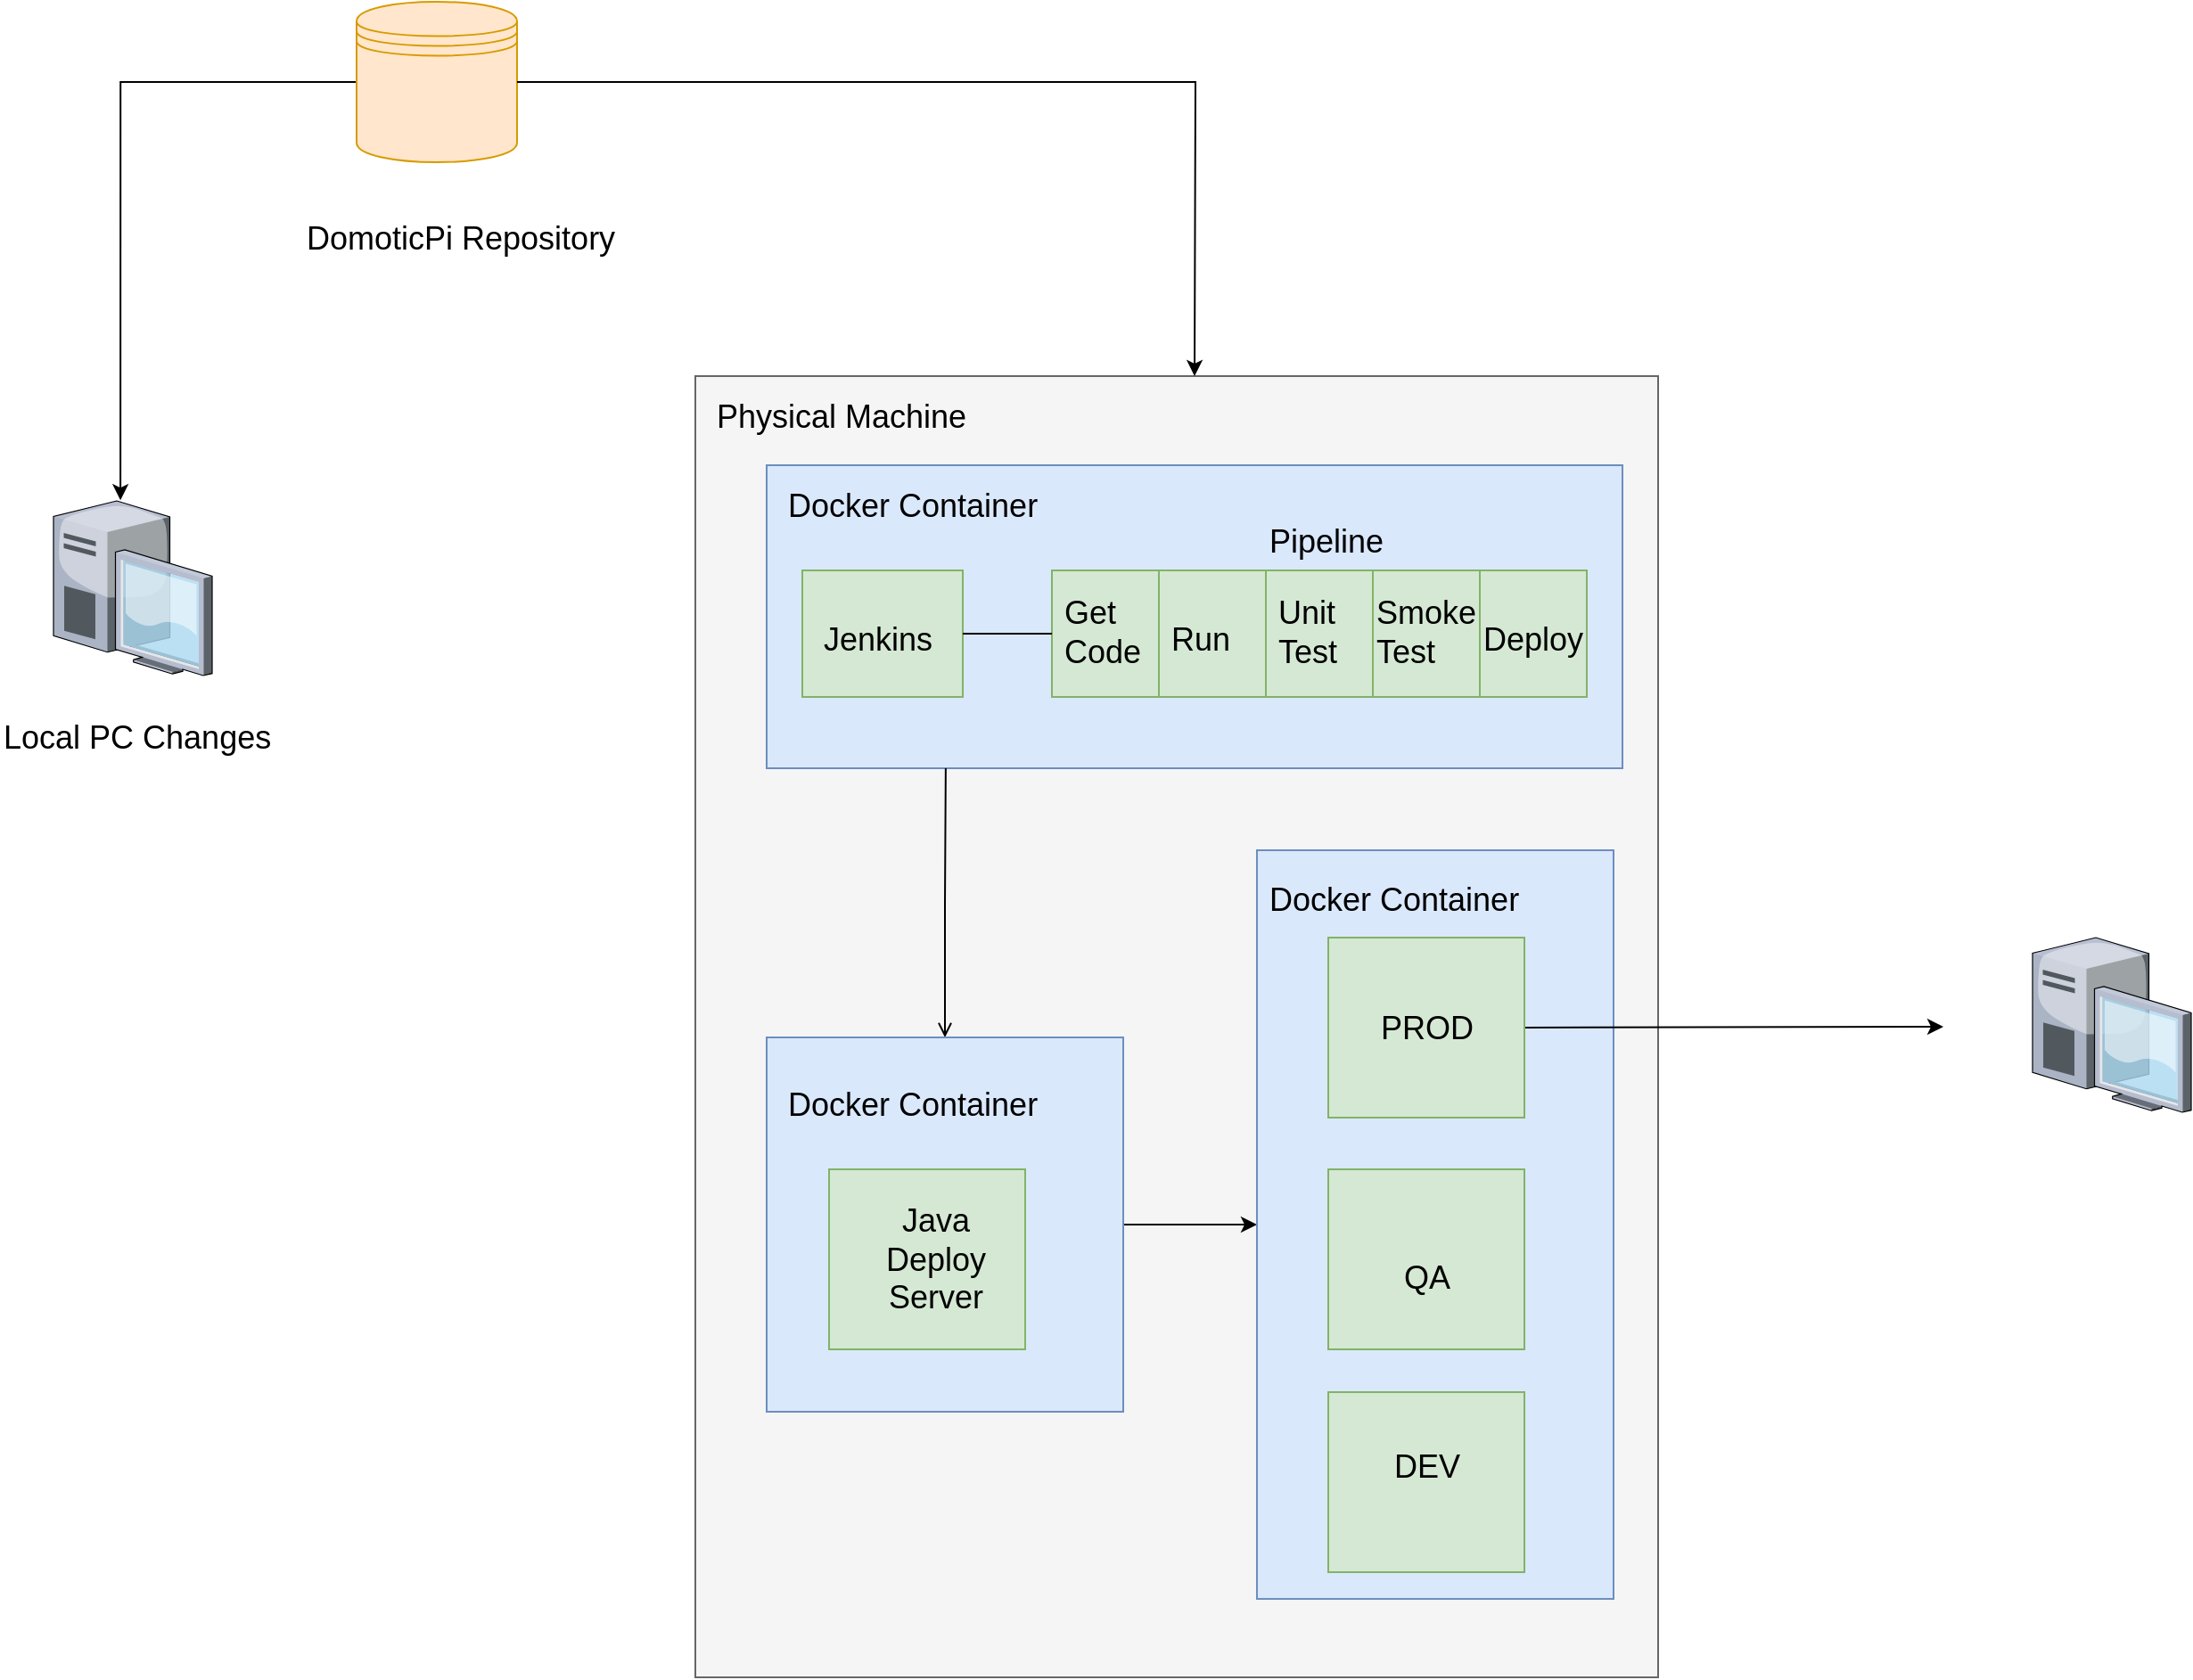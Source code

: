 <mxfile version="12.1.3" type="device" pages="1"><diagram name="Page-1" id="e3a06f82-3646-2815-327d-82caf3d4e204"><mxGraphModel dx="2011" dy="1089" grid="1" gridSize="10" guides="1" tooltips="1" connect="1" arrows="1" fold="1" page="1" pageScale="1.5" pageWidth="1169" pageHeight="826" background="none" math="0" shadow="0"><root><mxCell id="0" style=";html=1;"/><mxCell id="1" style=";html=1;" parent="0"/><mxCell id="6a7d8f32e03d9370-5" value="" style="verticalLabelPosition=bottom;aspect=fixed;html=1;verticalAlign=top;strokeColor=none;shape=mxgraph.citrix.desktop;fillColor=#66B2FF;gradientColor=#0066CC;fontSize=14;" parent="1" vertex="1"><mxGeometry x="240.0" y="480.0" width="89" height="98" as="geometry"/></mxCell><mxCell id="XpiZeQCItq4c70eB2ygq-33" style="edgeStyle=orthogonalEdgeStyle;rounded=0;orthogonalLoop=1;jettySize=auto;html=1;exitX=0;exitY=0.5;exitDx=0;exitDy=0;entryX=0.422;entryY=-0.004;entryDx=0;entryDy=0;entryPerimeter=0;fontSize=18;" edge="1" parent="1" source="XpiZeQCItq4c70eB2ygq-2" target="6a7d8f32e03d9370-5"><mxGeometry relative="1" as="geometry"/></mxCell><mxCell id="XpiZeQCItq4c70eB2ygq-2" value="" style="shape=datastore;whiteSpace=wrap;html=1;fillColor=#ffe6cc;strokeColor=#d79b00;" vertex="1" parent="1"><mxGeometry x="410" y="200" width="90" height="90" as="geometry"/></mxCell><mxCell id="XpiZeQCItq4c70eB2ygq-4" value="DomoticPi Repository" style="text;html=1;resizable=0;points=[];autosize=1;align=left;verticalAlign=top;spacingTop=-4;fontSize=18;" vertex="1" parent="1"><mxGeometry x="380" y="320" width="130" height="20" as="geometry"/></mxCell><mxCell id="XpiZeQCItq4c70eB2ygq-5" value="Local PC Changes&lt;br&gt;" style="text;html=1;resizable=0;points=[];autosize=1;align=left;verticalAlign=top;spacingTop=-4;fontSize=18;" vertex="1" parent="1"><mxGeometry x="210" y="600" width="170" height="20" as="geometry"/></mxCell><mxCell id="XpiZeQCItq4c70eB2ygq-9" value="" style="rounded=0;whiteSpace=wrap;html=1;fontSize=18;fillColor=#f5f5f5;strokeColor=#666666;fontColor=#333333;" vertex="1" parent="1"><mxGeometry x="600" y="410" width="540" height="730" as="geometry"/></mxCell><mxCell id="XpiZeQCItq4c70eB2ygq-10" value="" style="rounded=0;whiteSpace=wrap;html=1;fontSize=18;fillColor=#dae8fc;strokeColor=#6c8ebf;" vertex="1" parent="1"><mxGeometry x="640" y="460" width="480" height="170" as="geometry"/></mxCell><mxCell id="XpiZeQCItq4c70eB2ygq-50" style="edgeStyle=orthogonalEdgeStyle;rounded=0;orthogonalLoop=1;jettySize=auto;html=1;exitX=1;exitY=0.5;exitDx=0;exitDy=0;entryX=0;entryY=0.5;entryDx=0;entryDy=0;fontSize=18;" edge="1" parent="1" source="XpiZeQCItq4c70eB2ygq-11" target="XpiZeQCItq4c70eB2ygq-43"><mxGeometry relative="1" as="geometry"/></mxCell><mxCell id="XpiZeQCItq4c70eB2ygq-51" style="edgeStyle=orthogonalEdgeStyle;rounded=0;orthogonalLoop=1;jettySize=auto;html=1;exitX=0.5;exitY=0;exitDx=0;exitDy=0;fontSize=18;endArrow=none;endFill=0;startArrow=open;startFill=0;" edge="1" parent="1" source="XpiZeQCItq4c70eB2ygq-11"><mxGeometry relative="1" as="geometry"><mxPoint x="740.429" y="630" as="targetPoint"/></mxGeometry></mxCell><mxCell id="XpiZeQCItq4c70eB2ygq-11" value="" style="rounded=0;whiteSpace=wrap;html=1;fontSize=18;fillColor=#dae8fc;strokeColor=#6c8ebf;" vertex="1" parent="1"><mxGeometry x="640" y="781" width="200" height="210" as="geometry"/></mxCell><mxCell id="XpiZeQCItq4c70eB2ygq-13" value="Physical Machine" style="text;html=1;resizable=0;points=[];autosize=1;align=left;verticalAlign=top;spacingTop=-4;fontSize=18;" vertex="1" parent="1"><mxGeometry x="610" y="420" width="160" height="20" as="geometry"/></mxCell><mxCell id="XpiZeQCItq4c70eB2ygq-14" value="Docker Container" style="text;html=1;resizable=0;points=[];autosize=1;align=left;verticalAlign=top;spacingTop=-4;fontSize=18;" vertex="1" parent="1"><mxGeometry x="650" y="470" width="160" height="20" as="geometry"/></mxCell><mxCell id="XpiZeQCItq4c70eB2ygq-15" value="Docker Container" style="text;html=1;resizable=0;points=[];autosize=1;align=left;verticalAlign=top;spacingTop=-4;fontSize=18;" vertex="1" parent="1"><mxGeometry x="650" y="806" width="160" height="20" as="geometry"/></mxCell><mxCell id="XpiZeQCItq4c70eB2ygq-16" value="" style="rounded=0;whiteSpace=wrap;html=1;fontSize=18;fillColor=#d5e8d4;strokeColor=#82b366;" vertex="1" parent="1"><mxGeometry x="660" y="519" width="90" height="71" as="geometry"/></mxCell><mxCell id="XpiZeQCItq4c70eB2ygq-17" value="Jenkins" style="text;html=1;resizable=0;points=[];autosize=1;align=left;verticalAlign=top;spacingTop=-4;fontSize=18;" vertex="1" parent="1"><mxGeometry x="670" y="544.5" width="80" height="20" as="geometry"/></mxCell><mxCell id="XpiZeQCItq4c70eB2ygq-18" value="" style="rounded=0;whiteSpace=wrap;html=1;fontSize=18;fillColor=#d5e8d4;strokeColor=#82b366;" vertex="1" parent="1"><mxGeometry x="800" y="519" width="60" height="71" as="geometry"/></mxCell><mxCell id="XpiZeQCItq4c70eB2ygq-21" value="" style="endArrow=none;html=1;fontSize=18;entryX=1;entryY=0.5;entryDx=0;entryDy=0;exitX=0;exitY=0.5;exitDx=0;exitDy=0;" edge="1" parent="1" source="XpiZeQCItq4c70eB2ygq-18" target="XpiZeQCItq4c70eB2ygq-16"><mxGeometry width="50" height="50" relative="1" as="geometry"><mxPoint x="220" y="760" as="sourcePoint"/><mxPoint x="270" y="710" as="targetPoint"/></mxGeometry></mxCell><mxCell id="XpiZeQCItq4c70eB2ygq-23" value="" style="rounded=0;whiteSpace=wrap;html=1;fontSize=18;fillColor=#d5e8d4;strokeColor=#82b366;" vertex="1" parent="1"><mxGeometry x="860" y="519" width="60" height="71" as="geometry"/></mxCell><mxCell id="XpiZeQCItq4c70eB2ygq-24" value="" style="rounded=0;whiteSpace=wrap;html=1;fontSize=18;fillColor=#d5e8d4;strokeColor=#82b366;" vertex="1" parent="1"><mxGeometry x="920" y="519" width="60" height="71" as="geometry"/></mxCell><mxCell id="XpiZeQCItq4c70eB2ygq-25" value="" style="rounded=0;whiteSpace=wrap;html=1;fontSize=18;fillColor=#d5e8d4;strokeColor=#82b366;" vertex="1" parent="1"><mxGeometry x="980" y="519" width="60" height="71" as="geometry"/></mxCell><mxCell id="XpiZeQCItq4c70eB2ygq-26" value="" style="rounded=0;whiteSpace=wrap;html=1;fontSize=18;fillColor=#d5e8d4;strokeColor=#82b366;" vertex="1" parent="1"><mxGeometry x="1040" y="519" width="60" height="71" as="geometry"/></mxCell><mxCell id="XpiZeQCItq4c70eB2ygq-27" value="Pipeline" style="text;html=1;resizable=0;points=[];autosize=1;align=left;verticalAlign=top;spacingTop=-4;fontSize=18;" vertex="1" parent="1"><mxGeometry x="920" y="490" width="80" height="20" as="geometry"/></mxCell><mxCell id="XpiZeQCItq4c70eB2ygq-28" value="Get&amp;nbsp;&lt;br&gt;Code" style="text;html=1;resizable=0;points=[];autosize=1;align=left;verticalAlign=top;spacingTop=-4;fontSize=18;" vertex="1" parent="1"><mxGeometry x="805" y="529.5" width="60" height="50" as="geometry"/></mxCell><mxCell id="XpiZeQCItq4c70eB2ygq-29" value="Run" style="text;html=1;resizable=0;points=[];autosize=1;align=left;verticalAlign=top;spacingTop=-4;fontSize=18;" vertex="1" parent="1"><mxGeometry x="865" y="544.5" width="50" height="20" as="geometry"/></mxCell><mxCell id="XpiZeQCItq4c70eB2ygq-30" value="Unit&lt;br&gt;Test" style="text;html=1;resizable=0;points=[];autosize=1;align=left;verticalAlign=top;spacingTop=-4;fontSize=18;" vertex="1" parent="1"><mxGeometry x="925" y="529.5" width="50" height="50" as="geometry"/></mxCell><mxCell id="XpiZeQCItq4c70eB2ygq-31" value="Smoke&lt;br&gt;Test" style="text;html=1;resizable=0;points=[];autosize=1;align=left;verticalAlign=top;spacingTop=-4;fontSize=18;" vertex="1" parent="1"><mxGeometry x="980" y="529.5" width="70" height="50" as="geometry"/></mxCell><mxCell id="XpiZeQCItq4c70eB2ygq-32" value="Deploy" style="text;html=1;resizable=0;points=[];autosize=1;align=left;verticalAlign=top;spacingTop=-4;fontSize=18;" vertex="1" parent="1"><mxGeometry x="1040" y="544.5" width="70" height="20" as="geometry"/></mxCell><mxCell id="XpiZeQCItq4c70eB2ygq-35" style="edgeStyle=orthogonalEdgeStyle;rounded=0;orthogonalLoop=1;jettySize=auto;html=1;exitX=1;exitY=0.5;exitDx=0;exitDy=0;fontSize=18;" edge="1" parent="1" source="XpiZeQCItq4c70eB2ygq-2"><mxGeometry relative="1" as="geometry"><mxPoint x="880" y="410" as="targetPoint"/></mxGeometry></mxCell><mxCell id="XpiZeQCItq4c70eB2ygq-37" value="" style="verticalLabelPosition=bottom;aspect=fixed;html=1;verticalAlign=top;strokeColor=none;shape=mxgraph.citrix.desktop;fillColor=#66B2FF;gradientColor=#0066CC;fontSize=14;" vertex="1" parent="1"><mxGeometry x="1350" y="725" width="89" height="98" as="geometry"/></mxCell><mxCell id="XpiZeQCItq4c70eB2ygq-39" value="" style="rounded=0;whiteSpace=wrap;html=1;fontSize=18;fillColor=#d5e8d4;strokeColor=#82b366;" vertex="1" parent="1"><mxGeometry x="675" y="855" width="110" height="101" as="geometry"/></mxCell><mxCell id="XpiZeQCItq4c70eB2ygq-40" value="Java Deploy Server" style="text;html=1;strokeColor=none;fillColor=none;align=center;verticalAlign=middle;whiteSpace=wrap;rounded=0;fontSize=18;" vertex="1" parent="1"><mxGeometry x="695" y="885.5" width="80" height="40" as="geometry"/></mxCell><mxCell id="XpiZeQCItq4c70eB2ygq-43" value="" style="rounded=0;whiteSpace=wrap;html=1;fontSize=18;fillColor=#dae8fc;strokeColor=#6c8ebf;" vertex="1" parent="1"><mxGeometry x="915" y="676.0" width="200" height="420" as="geometry"/></mxCell><mxCell id="XpiZeQCItq4c70eB2ygq-48" style="edgeStyle=orthogonalEdgeStyle;rounded=0;orthogonalLoop=1;jettySize=auto;html=1;exitX=1;exitY=0.5;exitDx=0;exitDy=0;fontSize=18;" edge="1" parent="1" source="XpiZeQCItq4c70eB2ygq-44"><mxGeometry relative="1" as="geometry"><mxPoint x="1300" y="775" as="targetPoint"/></mxGeometry></mxCell><mxCell id="XpiZeQCItq4c70eB2ygq-44" value="" style="rounded=0;whiteSpace=wrap;html=1;fontSize=18;fillColor=#d5e8d4;strokeColor=#82b366;" vertex="1" parent="1"><mxGeometry x="955" y="725" width="110" height="101" as="geometry"/></mxCell><mxCell id="XpiZeQCItq4c70eB2ygq-45" value="PROD" style="text;html=1;strokeColor=none;fillColor=none;align=center;verticalAlign=middle;whiteSpace=wrap;rounded=0;fontSize=18;" vertex="1" parent="1"><mxGeometry x="967.5" y="765" width="85" height="21" as="geometry"/></mxCell><mxCell id="XpiZeQCItq4c70eB2ygq-46" value="Docker Container" style="text;html=1;resizable=0;points=[];autosize=1;align=left;verticalAlign=top;spacingTop=-4;fontSize=18;" vertex="1" parent="1"><mxGeometry x="920" y="691" width="160" height="20" as="geometry"/></mxCell><mxCell id="XpiZeQCItq4c70eB2ygq-52" value="" style="rounded=0;whiteSpace=wrap;html=1;fontSize=18;fillColor=#d5e8d4;strokeColor=#82b366;" vertex="1" parent="1"><mxGeometry x="955" y="855" width="110" height="101" as="geometry"/></mxCell><mxCell id="XpiZeQCItq4c70eB2ygq-53" value="" style="rounded=0;whiteSpace=wrap;html=1;fontSize=18;fillColor=#d5e8d4;strokeColor=#82b366;" vertex="1" parent="1"><mxGeometry x="955" y="980" width="110" height="101" as="geometry"/></mxCell><mxCell id="XpiZeQCItq4c70eB2ygq-54" value="QA" style="text;html=1;strokeColor=none;fillColor=none;align=center;verticalAlign=middle;whiteSpace=wrap;rounded=0;fontSize=18;" vertex="1" parent="1"><mxGeometry x="967.5" y="905.5" width="85" height="21" as="geometry"/></mxCell><mxCell id="XpiZeQCItq4c70eB2ygq-55" value="DEV" style="text;html=1;strokeColor=none;fillColor=none;align=center;verticalAlign=middle;whiteSpace=wrap;rounded=0;fontSize=18;" vertex="1" parent="1"><mxGeometry x="967.5" y="1011" width="85" height="21" as="geometry"/></mxCell></root></mxGraphModel></diagram></mxfile>